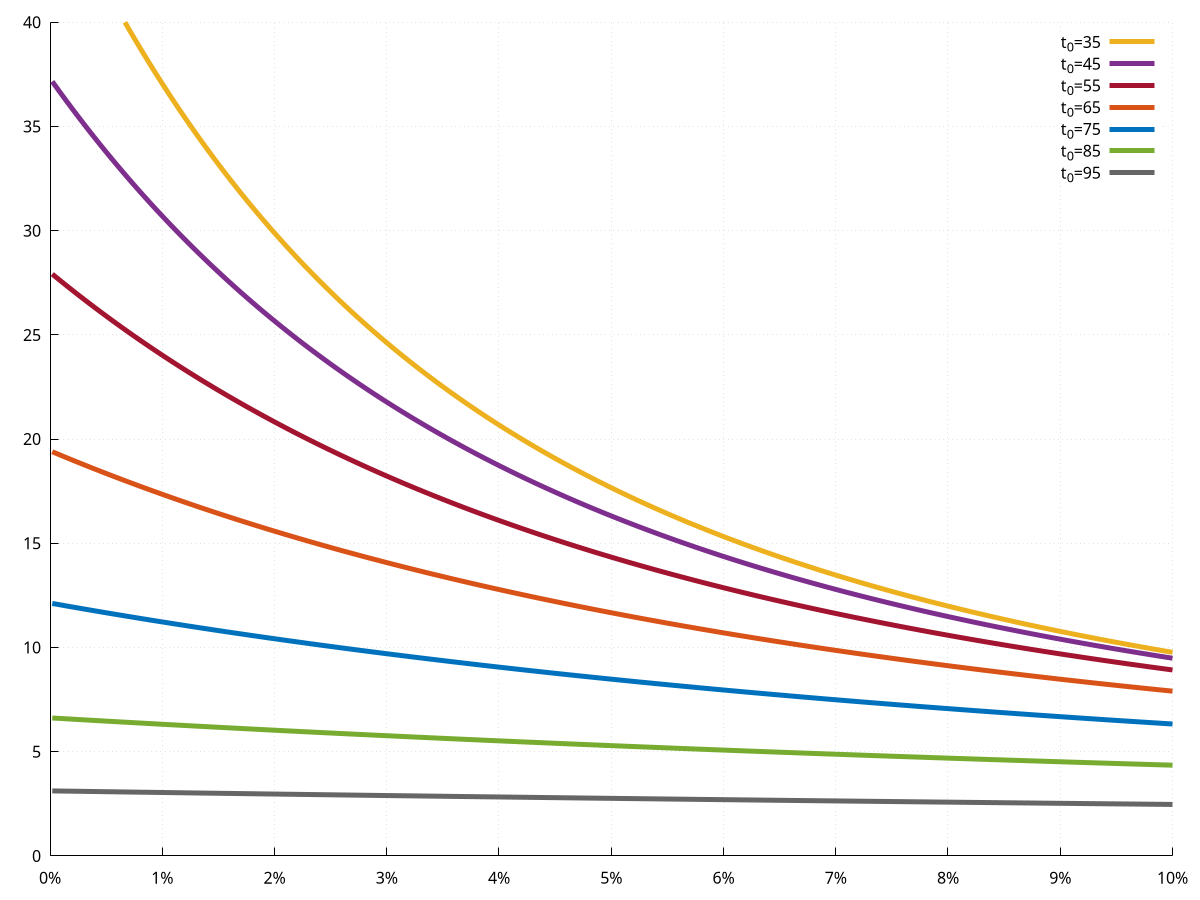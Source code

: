set term svg size 971,600 enhanced font 'Helvetica, 24'
set output 'af.svg'

set samples 500
set xrange [0:10]
set yrange [0:40]
set xtics 1
set ytics 5
set xzeroaxis lt -1 lc rgb "black" lw 1
set yzeroaxis lt -1 lc rgb "black" lw 1

# Add light grid to plot. gnuplotting.org/code/grid.cfg
set style line 102 lc rgb '#b6b7b9' lt 0 lw 1
set grid back ls 102

set border 0

# unset xzeroaxis
# unset yzeroaxis

set xtics nomirror
set ytics nomirror

set format x "%1.0f%%"

# Draw the Gompertz distribution's pdf
set key right top

b = 1 / 9.5
t_m = 87.25

eta(t_0) = exp(b * (t_0 - t_m))

af(r, t_0) = \
      100 * (1 - exp(eta(t_0)) * eta(t_0) ** (r / 100 / b) * gamma(1 - r / 100 / b) * (1 - igamma(1 - r / 100 / b, eta(t_0)))) / r

plot \
     af(x, 35) t "t_0=35" lc rgb "#edb120" lw 5,\
     af(x, 45) t "t_0=45" lc rgb "#7e2f8e" lw 5,\
     af(x, 55) t "t_0=55" lc rgb "#a2142f" lw 5,\
     af(x, 65) t "t_0=65" lc rgb "#d95319" lw 5,\
     af(x, 75) t "t_0=75" lc rgb "#0072bd" lw 5,\
     af(x, 85) t "t_0=85" lc rgb "#77ac30" lw 5,\
     af(x, 95) t "t_0=95" lc rgb "#666666" lw 5
